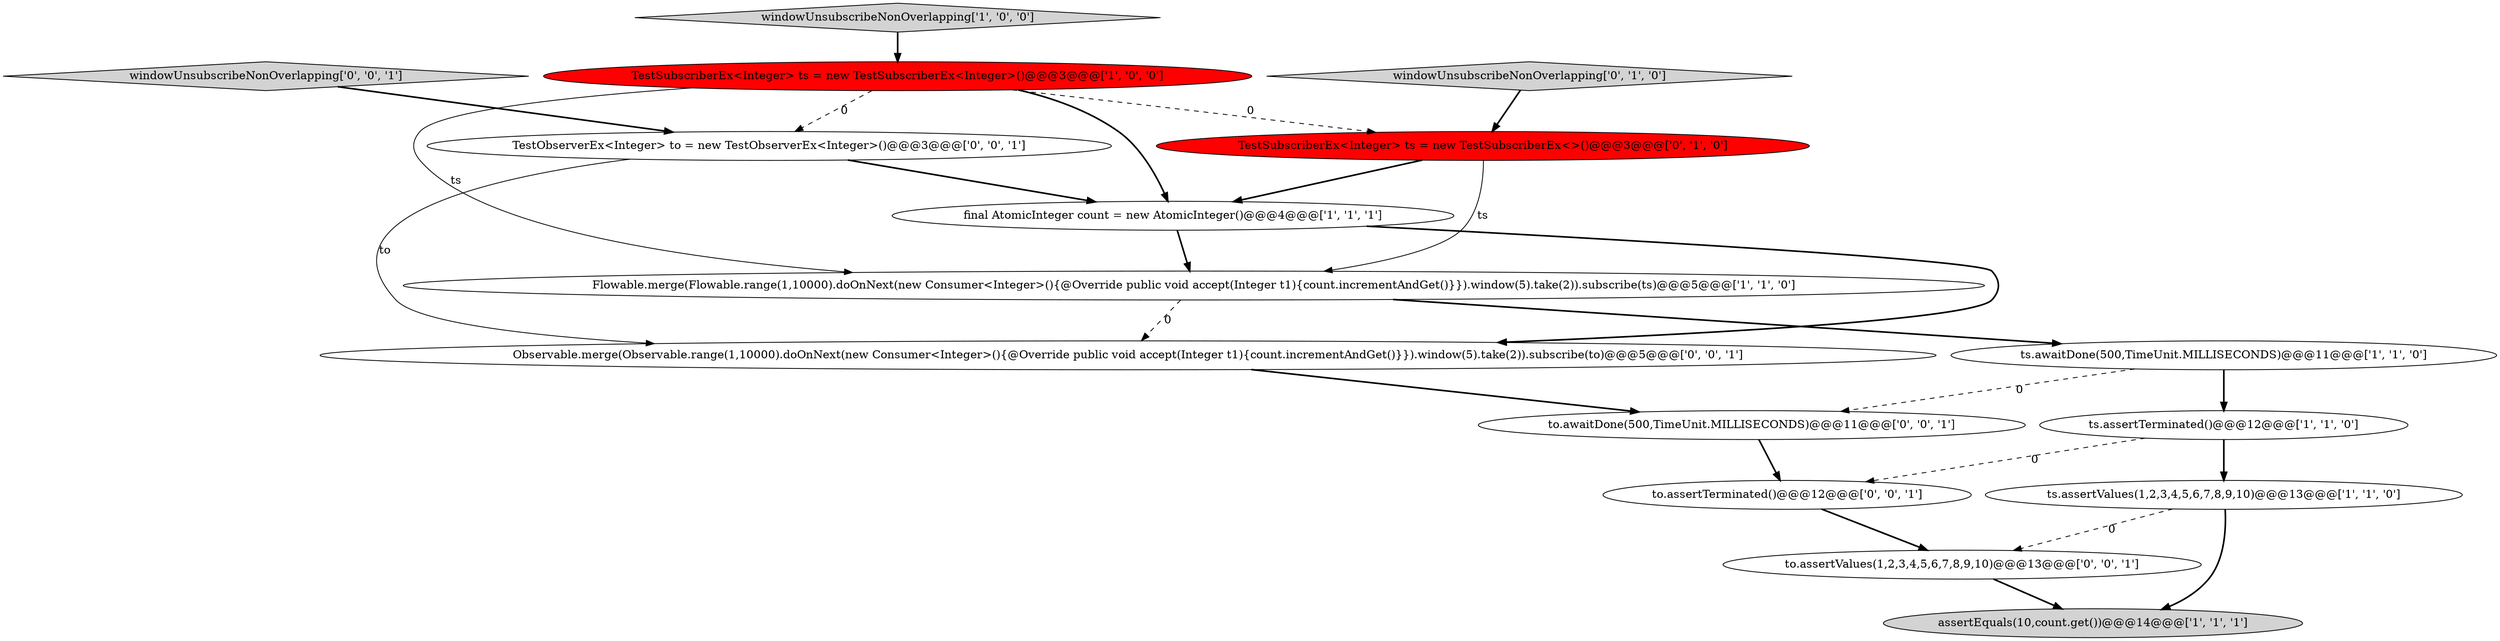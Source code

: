 digraph {
5 [style = filled, label = "assertEquals(10,count.get())@@@14@@@['1', '1', '1']", fillcolor = lightgray, shape = ellipse image = "AAA0AAABBB1BBB"];
2 [style = filled, label = "windowUnsubscribeNonOverlapping['1', '0', '0']", fillcolor = lightgray, shape = diamond image = "AAA0AAABBB1BBB"];
0 [style = filled, label = "Flowable.merge(Flowable.range(1,10000).doOnNext(new Consumer<Integer>(){@Override public void accept(Integer t1){count.incrementAndGet()}}).window(5).take(2)).subscribe(ts)@@@5@@@['1', '1', '0']", fillcolor = white, shape = ellipse image = "AAA0AAABBB1BBB"];
7 [style = filled, label = "final AtomicInteger count = new AtomicInteger()@@@4@@@['1', '1', '1']", fillcolor = white, shape = ellipse image = "AAA0AAABBB1BBB"];
8 [style = filled, label = "TestSubscriberEx<Integer> ts = new TestSubscriberEx<>()@@@3@@@['0', '1', '0']", fillcolor = red, shape = ellipse image = "AAA1AAABBB2BBB"];
9 [style = filled, label = "windowUnsubscribeNonOverlapping['0', '1', '0']", fillcolor = lightgray, shape = diamond image = "AAA0AAABBB2BBB"];
11 [style = filled, label = "windowUnsubscribeNonOverlapping['0', '0', '1']", fillcolor = lightgray, shape = diamond image = "AAA0AAABBB3BBB"];
1 [style = filled, label = "ts.assertTerminated()@@@12@@@['1', '1', '0']", fillcolor = white, shape = ellipse image = "AAA0AAABBB1BBB"];
13 [style = filled, label = "to.assertTerminated()@@@12@@@['0', '0', '1']", fillcolor = white, shape = ellipse image = "AAA0AAABBB3BBB"];
14 [style = filled, label = "to.assertValues(1,2,3,4,5,6,7,8,9,10)@@@13@@@['0', '0', '1']", fillcolor = white, shape = ellipse image = "AAA0AAABBB3BBB"];
15 [style = filled, label = "TestObserverEx<Integer> to = new TestObserverEx<Integer>()@@@3@@@['0', '0', '1']", fillcolor = white, shape = ellipse image = "AAA0AAABBB3BBB"];
4 [style = filled, label = "ts.assertValues(1,2,3,4,5,6,7,8,9,10)@@@13@@@['1', '1', '0']", fillcolor = white, shape = ellipse image = "AAA0AAABBB1BBB"];
6 [style = filled, label = "TestSubscriberEx<Integer> ts = new TestSubscriberEx<Integer>()@@@3@@@['1', '0', '0']", fillcolor = red, shape = ellipse image = "AAA1AAABBB1BBB"];
12 [style = filled, label = "Observable.merge(Observable.range(1,10000).doOnNext(new Consumer<Integer>(){@Override public void accept(Integer t1){count.incrementAndGet()}}).window(5).take(2)).subscribe(to)@@@5@@@['0', '0', '1']", fillcolor = white, shape = ellipse image = "AAA0AAABBB3BBB"];
3 [style = filled, label = "ts.awaitDone(500,TimeUnit.MILLISECONDS)@@@11@@@['1', '1', '0']", fillcolor = white, shape = ellipse image = "AAA0AAABBB1BBB"];
10 [style = filled, label = "to.awaitDone(500,TimeUnit.MILLISECONDS)@@@11@@@['0', '0', '1']", fillcolor = white, shape = ellipse image = "AAA0AAABBB3BBB"];
0->3 [style = bold, label=""];
1->4 [style = bold, label=""];
6->8 [style = dashed, label="0"];
15->7 [style = bold, label=""];
3->1 [style = bold, label=""];
7->12 [style = bold, label=""];
2->6 [style = bold, label=""];
8->0 [style = solid, label="ts"];
15->12 [style = solid, label="to"];
7->0 [style = bold, label=""];
0->12 [style = dashed, label="0"];
9->8 [style = bold, label=""];
11->15 [style = bold, label=""];
8->7 [style = bold, label=""];
1->13 [style = dashed, label="0"];
12->10 [style = bold, label=""];
10->13 [style = bold, label=""];
6->15 [style = dashed, label="0"];
4->14 [style = dashed, label="0"];
3->10 [style = dashed, label="0"];
6->7 [style = bold, label=""];
4->5 [style = bold, label=""];
13->14 [style = bold, label=""];
14->5 [style = bold, label=""];
6->0 [style = solid, label="ts"];
}
